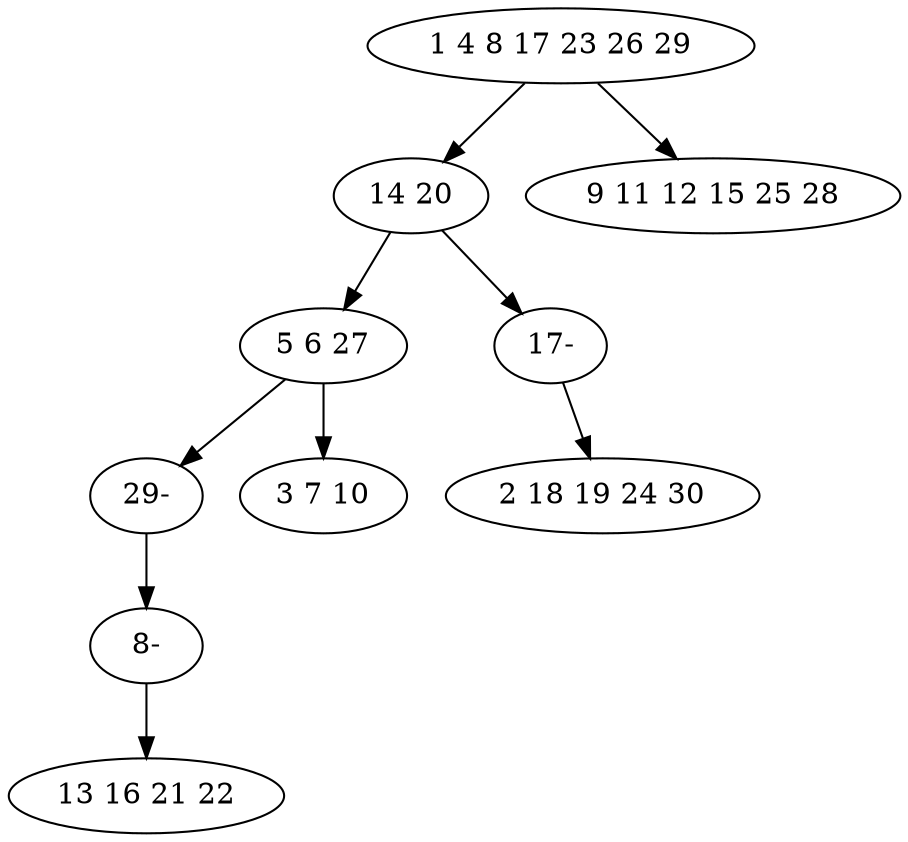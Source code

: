 digraph true_tree {
	"0" -> "1"
	"1" -> "2"
	"2" -> "8"
	"1" -> "7"
	"2" -> "5"
	"0" -> "6"
	"7" -> "4"
	"8" -> "9"
	"9" -> "3"
	"0" [label="1 4 8 17 23 26 29"];
	"1" [label="14 20"];
	"2" [label="5 6 27"];
	"3" [label="13 16 21 22"];
	"4" [label="2 18 19 24 30"];
	"5" [label="3 7 10"];
	"6" [label="9 11 12 15 25 28"];
	"7" [label="17-"];
	"8" [label="29-"];
	"9" [label="8-"];
}
